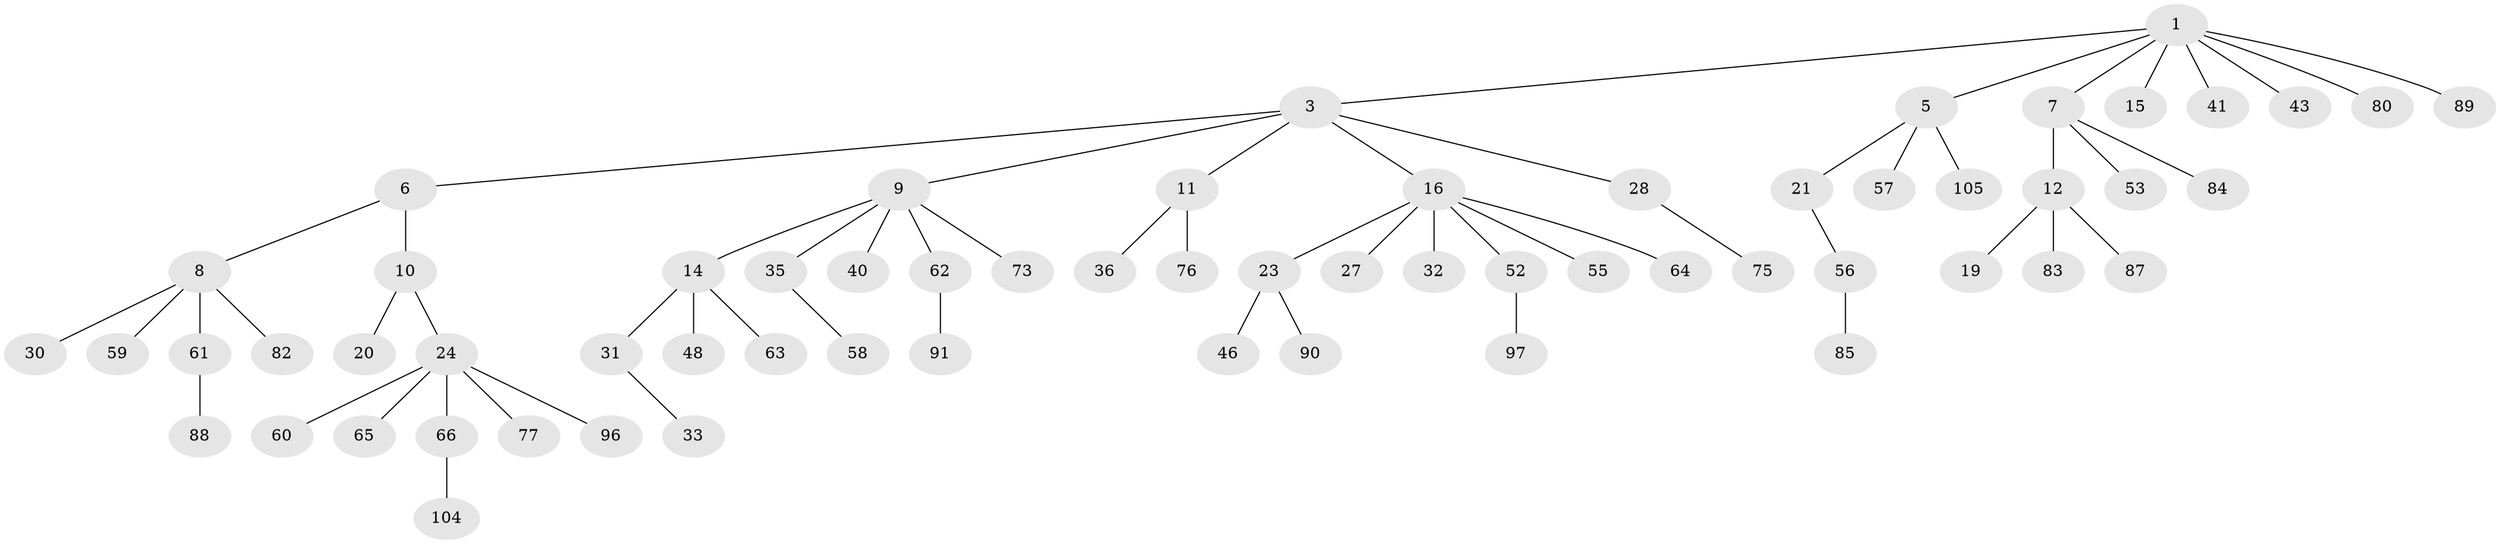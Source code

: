 // original degree distribution, {3: 0.09523809523809523, 7: 0.009523809523809525, 5: 0.047619047619047616, 4: 0.05714285714285714, 6: 0.01904761904761905, 2: 0.2761904761904762, 1: 0.49523809523809526}
// Generated by graph-tools (version 1.1) at 2025/19/03/04/25 18:19:26]
// undirected, 63 vertices, 62 edges
graph export_dot {
graph [start="1"]
  node [color=gray90,style=filled];
  1 [super="+2"];
  3 [super="+4"];
  5 [super="+25+34"];
  6 [super="+26"];
  7;
  8;
  9 [super="+29"];
  10;
  11;
  12 [super="+79+13+17"];
  14 [super="+22"];
  15 [super="+69"];
  16 [super="+78+18"];
  19;
  20 [super="+45"];
  21;
  23;
  24 [super="+51+50"];
  27 [super="+49"];
  28 [super="+67"];
  30;
  31;
  32;
  33 [super="+37+95+86"];
  35;
  36 [super="+42"];
  40;
  41;
  43;
  46;
  48 [super="+103"];
  52;
  53 [super="+98"];
  55 [super="+70"];
  56 [super="+72"];
  57;
  58;
  59;
  60;
  61;
  62;
  63;
  64;
  65;
  66;
  73;
  75;
  76;
  77;
  80 [super="+101"];
  82;
  83;
  84;
  85;
  87;
  88;
  89;
  90 [super="+102"];
  91;
  96;
  97;
  104;
  105;
  1 -- 5;
  1 -- 89;
  1 -- 80;
  1 -- 3;
  1 -- 7;
  1 -- 41;
  1 -- 43;
  1 -- 15;
  3 -- 6;
  3 -- 9;
  3 -- 28;
  3 -- 16;
  3 -- 11;
  5 -- 21;
  5 -- 105;
  5 -- 57;
  6 -- 8;
  6 -- 10;
  7 -- 12;
  7 -- 53;
  7 -- 84;
  8 -- 30;
  8 -- 59;
  8 -- 61;
  8 -- 82;
  9 -- 14;
  9 -- 35;
  9 -- 40;
  9 -- 73;
  9 -- 62;
  10 -- 20;
  10 -- 24;
  11 -- 36;
  11 -- 76;
  12 -- 19;
  12 -- 83;
  12 -- 87;
  14 -- 48;
  14 -- 31;
  14 -- 63;
  16 -- 23;
  16 -- 52;
  16 -- 32;
  16 -- 64;
  16 -- 55;
  16 -- 27;
  21 -- 56;
  23 -- 46;
  23 -- 90;
  24 -- 65;
  24 -- 66;
  24 -- 60;
  24 -- 96;
  24 -- 77;
  28 -- 75;
  31 -- 33;
  35 -- 58;
  52 -- 97;
  56 -- 85;
  61 -- 88;
  62 -- 91;
  66 -- 104;
}
